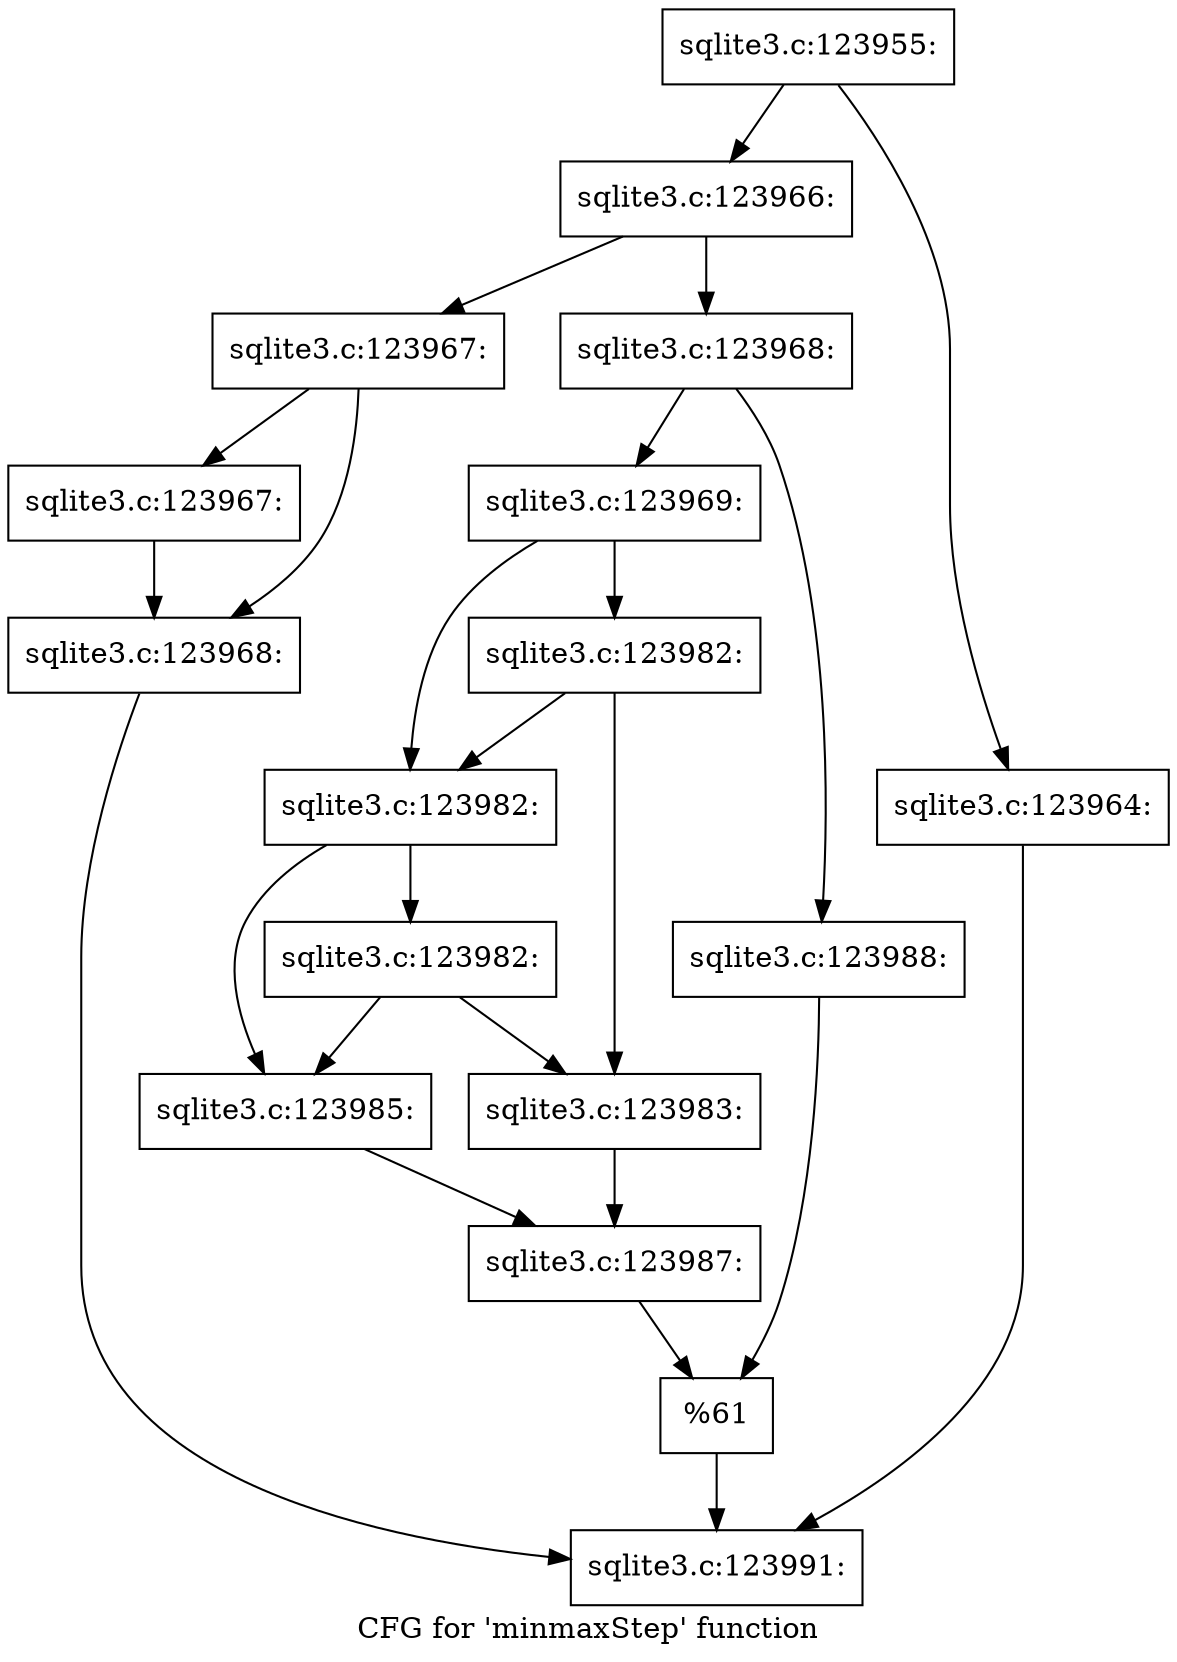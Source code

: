 digraph "CFG for 'minmaxStep' function" {
	label="CFG for 'minmaxStep' function";

	Node0x55c0f8774390 [shape=record,label="{sqlite3.c:123955:}"];
	Node0x55c0f8774390 -> Node0x55c0f877b600;
	Node0x55c0f8774390 -> Node0x55c0f877b5b0;
	Node0x55c0f877b5b0 [shape=record,label="{sqlite3.c:123964:}"];
	Node0x55c0f877b5b0 -> Node0x55c0f877b9f0;
	Node0x55c0f877b600 [shape=record,label="{sqlite3.c:123966:}"];
	Node0x55c0f877b600 -> Node0x55c0f877b9a0;
	Node0x55c0f877b600 -> Node0x55c0f877ba40;
	Node0x55c0f877b9a0 [shape=record,label="{sqlite3.c:123967:}"];
	Node0x55c0f877b9a0 -> Node0x55c0f877bf20;
	Node0x55c0f877b9a0 -> Node0x55c0f877bf70;
	Node0x55c0f877bf20 [shape=record,label="{sqlite3.c:123967:}"];
	Node0x55c0f877bf20 -> Node0x55c0f877bf70;
	Node0x55c0f877bf70 [shape=record,label="{sqlite3.c:123968:}"];
	Node0x55c0f877bf70 -> Node0x55c0f877b9f0;
	Node0x55c0f877ba40 [shape=record,label="{sqlite3.c:123968:}"];
	Node0x55c0f877ba40 -> Node0x55c0f61a5a30;
	Node0x55c0f877ba40 -> Node0x55c0f877cc20;
	Node0x55c0f61a5a30 [shape=record,label="{sqlite3.c:123969:}"];
	Node0x55c0f61a5a30 -> Node0x55c0f877dfb0;
	Node0x55c0f61a5a30 -> Node0x55c0f877df30;
	Node0x55c0f877dfb0 [shape=record,label="{sqlite3.c:123982:}"];
	Node0x55c0f877dfb0 -> Node0x55c0f877de40;
	Node0x55c0f877dfb0 -> Node0x55c0f877df30;
	Node0x55c0f877df30 [shape=record,label="{sqlite3.c:123982:}"];
	Node0x55c0f877df30 -> Node0x55c0f877dee0;
	Node0x55c0f877df30 -> Node0x55c0f877e4c0;
	Node0x55c0f877e4c0 [shape=record,label="{sqlite3.c:123982:}"];
	Node0x55c0f877e4c0 -> Node0x55c0f877de40;
	Node0x55c0f877e4c0 -> Node0x55c0f877dee0;
	Node0x55c0f877de40 [shape=record,label="{sqlite3.c:123983:}"];
	Node0x55c0f877de40 -> Node0x55c0f877de90;
	Node0x55c0f877dee0 [shape=record,label="{sqlite3.c:123985:}"];
	Node0x55c0f877dee0 -> Node0x55c0f877de90;
	Node0x55c0f877de90 [shape=record,label="{sqlite3.c:123987:}"];
	Node0x55c0f877de90 -> Node0x55c0f877c960;
	Node0x55c0f877cc20 [shape=record,label="{sqlite3.c:123988:}"];
	Node0x55c0f877cc20 -> Node0x55c0f877c960;
	Node0x55c0f877c960 [shape=record,label="{%61}"];
	Node0x55c0f877c960 -> Node0x55c0f877b9f0;
	Node0x55c0f877b9f0 [shape=record,label="{sqlite3.c:123991:}"];
}
